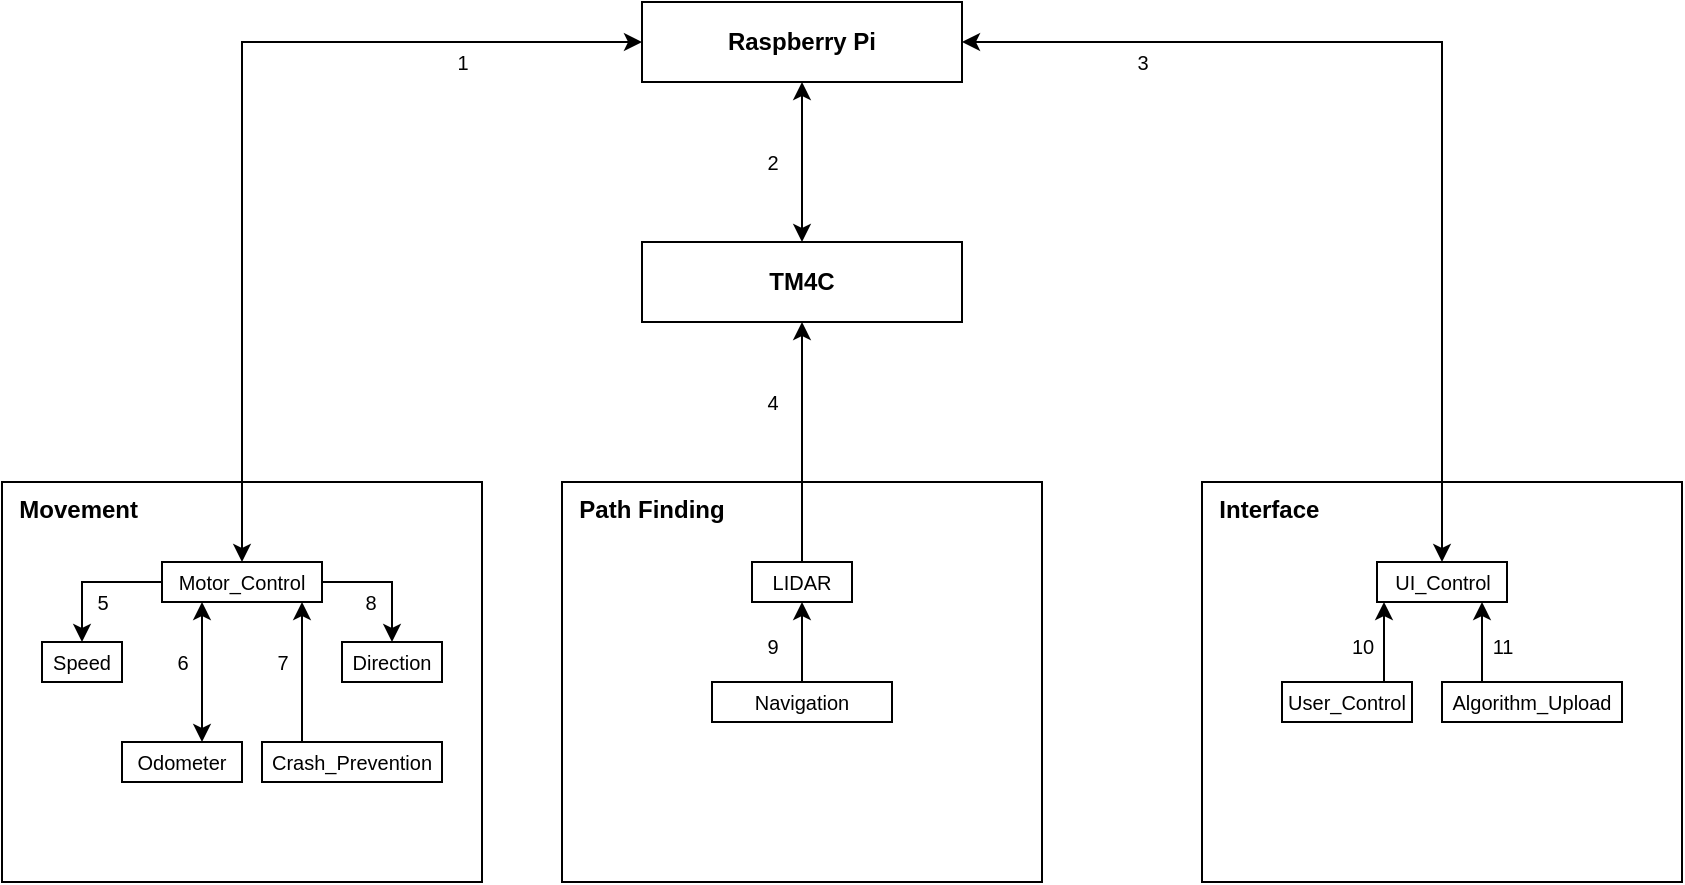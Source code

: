 <mxfile version="24.7.17">
  <diagram name="Page-1" id="trQdiBlen_foMQJMFfYV">
    <mxGraphModel dx="989" dy="582" grid="1" gridSize="10" guides="1" tooltips="1" connect="1" arrows="1" fold="1" page="1" pageScale="1" pageWidth="850" pageHeight="1100" math="0" shadow="0">
      <root>
        <mxCell id="0" />
        <mxCell id="1" parent="0" />
        <mxCell id="0nKidd32OIN0jVX-Ibuc-1" value="Raspberry Pi" style="rounded=0;whiteSpace=wrap;html=1;fontStyle=1" vertex="1" parent="1">
          <mxGeometry x="320" y="160" width="160" height="40" as="geometry" />
        </mxCell>
        <mxCell id="0nKidd32OIN0jVX-Ibuc-32" style="edgeStyle=orthogonalEdgeStyle;rounded=0;orthogonalLoop=1;jettySize=auto;html=1;exitX=0.5;exitY=0;exitDx=0;exitDy=0;entryX=0.5;entryY=1;entryDx=0;entryDy=0;startArrow=classic;startFill=1;" edge="1" parent="1" source="0nKidd32OIN0jVX-Ibuc-2" target="0nKidd32OIN0jVX-Ibuc-1">
          <mxGeometry relative="1" as="geometry" />
        </mxCell>
        <mxCell id="0nKidd32OIN0jVX-Ibuc-2" value="&lt;b&gt;TM4C&lt;/b&gt;" style="rounded=0;whiteSpace=wrap;html=1;" vertex="1" parent="1">
          <mxGeometry x="320" y="280" width="160" height="40" as="geometry" />
        </mxCell>
        <mxCell id="0nKidd32OIN0jVX-Ibuc-4" value="&lt;b&gt;&amp;nbsp; Interface&lt;/b&gt;" style="rounded=0;whiteSpace=wrap;html=1;align=left;verticalAlign=top;" vertex="1" parent="1">
          <mxGeometry x="600" y="400" width="240" height="200" as="geometry" />
        </mxCell>
        <mxCell id="0nKidd32OIN0jVX-Ibuc-9" value="&lt;b&gt;&amp;nbsp; Path Finding&lt;/b&gt;" style="rounded=0;whiteSpace=wrap;html=1;align=left;verticalAlign=top;" vertex="1" parent="1">
          <mxGeometry x="280" y="400" width="240" height="200" as="geometry" />
        </mxCell>
        <mxCell id="0nKidd32OIN0jVX-Ibuc-10" value="&lt;b&gt;&amp;nbsp; Movement&lt;/b&gt;" style="rounded=0;whiteSpace=wrap;html=1;align=left;verticalAlign=top;" vertex="1" parent="1">
          <mxGeometry y="400" width="240" height="200" as="geometry" />
        </mxCell>
        <mxCell id="0nKidd32OIN0jVX-Ibuc-28" style="edgeStyle=orthogonalEdgeStyle;rounded=0;orthogonalLoop=1;jettySize=auto;html=1;exitX=1;exitY=0.5;exitDx=0;exitDy=0;entryX=0.5;entryY=0;entryDx=0;entryDy=0;" edge="1" parent="1" source="0nKidd32OIN0jVX-Ibuc-11" target="0nKidd32OIN0jVX-Ibuc-13">
          <mxGeometry relative="1" as="geometry" />
        </mxCell>
        <mxCell id="0nKidd32OIN0jVX-Ibuc-29" style="edgeStyle=orthogonalEdgeStyle;rounded=0;orthogonalLoop=1;jettySize=auto;html=1;exitX=0;exitY=0.5;exitDx=0;exitDy=0;entryX=0.5;entryY=0;entryDx=0;entryDy=0;" edge="1" parent="1" source="0nKidd32OIN0jVX-Ibuc-11" target="0nKidd32OIN0jVX-Ibuc-12">
          <mxGeometry relative="1" as="geometry" />
        </mxCell>
        <mxCell id="0nKidd32OIN0jVX-Ibuc-11" value="&lt;font style=&quot;font-size: 10px;&quot;&gt;Motor_Control&lt;/font&gt;" style="rounded=0;whiteSpace=wrap;html=1;" vertex="1" parent="1">
          <mxGeometry x="80" y="440" width="80" height="20" as="geometry" />
        </mxCell>
        <mxCell id="0nKidd32OIN0jVX-Ibuc-12" value="&lt;font style=&quot;font-size: 10px;&quot;&gt;Speed&lt;/font&gt;" style="rounded=0;whiteSpace=wrap;html=1;" vertex="1" parent="1">
          <mxGeometry x="20" y="480" width="40" height="20" as="geometry" />
        </mxCell>
        <mxCell id="0nKidd32OIN0jVX-Ibuc-13" value="&lt;font style=&quot;font-size: 10px;&quot;&gt;Direction&lt;/font&gt;" style="rounded=0;whiteSpace=wrap;html=1;" vertex="1" parent="1">
          <mxGeometry x="170" y="480" width="50" height="20" as="geometry" />
        </mxCell>
        <mxCell id="0nKidd32OIN0jVX-Ibuc-14" value="&lt;font style=&quot;font-size: 10px;&quot;&gt;Odometer&lt;/font&gt;" style="rounded=0;whiteSpace=wrap;html=1;" vertex="1" parent="1">
          <mxGeometry x="60" y="530" width="60" height="20" as="geometry" />
        </mxCell>
        <mxCell id="0nKidd32OIN0jVX-Ibuc-15" value="&lt;font style=&quot;font-size: 10px;&quot;&gt;Crash_Prevention&lt;/font&gt;" style="rounded=0;whiteSpace=wrap;html=1;" vertex="1" parent="1">
          <mxGeometry x="130" y="530" width="90" height="20" as="geometry" />
        </mxCell>
        <mxCell id="0nKidd32OIN0jVX-Ibuc-30" style="edgeStyle=orthogonalEdgeStyle;rounded=0;orthogonalLoop=1;jettySize=auto;html=1;exitX=0.5;exitY=0;exitDx=0;exitDy=0;entryX=0.5;entryY=1;entryDx=0;entryDy=0;" edge="1" parent="1" source="0nKidd32OIN0jVX-Ibuc-16" target="0nKidd32OIN0jVX-Ibuc-2">
          <mxGeometry relative="1" as="geometry" />
        </mxCell>
        <mxCell id="0nKidd32OIN0jVX-Ibuc-16" value="&lt;font style=&quot;font-size: 10px;&quot;&gt;LIDAR&lt;/font&gt;" style="rounded=0;whiteSpace=wrap;html=1;" vertex="1" parent="1">
          <mxGeometry x="375" y="440" width="50" height="20" as="geometry" />
        </mxCell>
        <mxCell id="0nKidd32OIN0jVX-Ibuc-31" style="edgeStyle=orthogonalEdgeStyle;rounded=0;orthogonalLoop=1;jettySize=auto;html=1;exitX=0.5;exitY=0;exitDx=0;exitDy=0;entryX=0.5;entryY=1;entryDx=0;entryDy=0;" edge="1" parent="1" source="0nKidd32OIN0jVX-Ibuc-17" target="0nKidd32OIN0jVX-Ibuc-16">
          <mxGeometry relative="1" as="geometry" />
        </mxCell>
        <mxCell id="0nKidd32OIN0jVX-Ibuc-17" value="&lt;font style=&quot;font-size: 10px;&quot;&gt;Navigation&lt;/font&gt;" style="rounded=0;whiteSpace=wrap;html=1;" vertex="1" parent="1">
          <mxGeometry x="355" y="500" width="90" height="20" as="geometry" />
        </mxCell>
        <mxCell id="0nKidd32OIN0jVX-Ibuc-18" value="&lt;font style=&quot;font-size: 10px;&quot;&gt;UI_Control&lt;/font&gt;" style="rounded=0;whiteSpace=wrap;html=1;" vertex="1" parent="1">
          <mxGeometry x="687.5" y="440" width="65" height="20" as="geometry" />
        </mxCell>
        <mxCell id="0nKidd32OIN0jVX-Ibuc-19" value="&lt;font style=&quot;font-size: 10px;&quot;&gt;User_Control&lt;/font&gt;" style="rounded=0;whiteSpace=wrap;html=1;" vertex="1" parent="1">
          <mxGeometry x="640" y="500" width="65" height="20" as="geometry" />
        </mxCell>
        <mxCell id="0nKidd32OIN0jVX-Ibuc-20" value="&lt;font style=&quot;font-size: 10px;&quot;&gt;Algorithm_Upload&lt;/font&gt;" style="rounded=0;whiteSpace=wrap;html=1;" vertex="1" parent="1">
          <mxGeometry x="720" y="500" width="90" height="20" as="geometry" />
        </mxCell>
        <mxCell id="0nKidd32OIN0jVX-Ibuc-23" value="" style="endArrow=classic;html=1;rounded=0;entryX=0.051;entryY=1.003;entryDx=0;entryDy=0;entryPerimeter=0;exitX=0.781;exitY=-0.016;exitDx=0;exitDy=0;exitPerimeter=0;targetPerimeterSpacing=-2;startArrow=none;startFill=0;endFill=1;" edge="1" parent="1">
          <mxGeometry width="50" height="50" relative="1" as="geometry">
            <mxPoint x="691" y="500" as="sourcePoint" />
            <mxPoint x="691" y="460" as="targetPoint" />
          </mxGeometry>
        </mxCell>
        <mxCell id="0nKidd32OIN0jVX-Ibuc-24" value="" style="endArrow=classic;html=1;rounded=0;entryX=0.051;entryY=1.003;entryDx=0;entryDy=0;entryPerimeter=0;exitX=0.781;exitY=-0.016;exitDx=0;exitDy=0;exitPerimeter=0;targetPerimeterSpacing=-2;endFill=1;" edge="1" parent="1">
          <mxGeometry width="50" height="50" relative="1" as="geometry">
            <mxPoint x="740" y="500" as="sourcePoint" />
            <mxPoint x="740" y="460" as="targetPoint" />
          </mxGeometry>
        </mxCell>
        <mxCell id="0nKidd32OIN0jVX-Ibuc-26" value="" style="endArrow=classic;html=1;rounded=0;entryX=0.051;entryY=1.003;entryDx=0;entryDy=0;entryPerimeter=0;exitX=0.781;exitY=-0.016;exitDx=0;exitDy=0;exitPerimeter=0;targetPerimeterSpacing=-2;startArrow=none;startFill=0;endFill=1;" edge="1" parent="1">
          <mxGeometry width="50" height="50" relative="1" as="geometry">
            <mxPoint x="150" y="530" as="sourcePoint" />
            <mxPoint x="150" y="460" as="targetPoint" />
          </mxGeometry>
        </mxCell>
        <mxCell id="0nKidd32OIN0jVX-Ibuc-27" value="" style="endArrow=classic;html=1;rounded=0;entryX=0.051;entryY=1.003;entryDx=0;entryDy=0;entryPerimeter=0;exitX=0.781;exitY=-0.016;exitDx=0;exitDy=0;exitPerimeter=0;targetPerimeterSpacing=-2;startArrow=classic;startFill=1;endFill=1;" edge="1" parent="1">
          <mxGeometry width="50" height="50" relative="1" as="geometry">
            <mxPoint x="100" y="530" as="sourcePoint" />
            <mxPoint x="100" y="460" as="targetPoint" />
          </mxGeometry>
        </mxCell>
        <mxCell id="0nKidd32OIN0jVX-Ibuc-34" style="edgeStyle=orthogonalEdgeStyle;rounded=0;orthogonalLoop=1;jettySize=auto;html=1;exitX=0;exitY=0.5;exitDx=0;exitDy=0;entryX=0.5;entryY=0;entryDx=0;entryDy=0;startArrow=classic;startFill=1;" edge="1" parent="1" source="0nKidd32OIN0jVX-Ibuc-1" target="0nKidd32OIN0jVX-Ibuc-11">
          <mxGeometry relative="1" as="geometry">
            <mxPoint x="300" y="180" as="sourcePoint" />
            <mxPoint x="160" y="370" as="targetPoint" />
          </mxGeometry>
        </mxCell>
        <mxCell id="0nKidd32OIN0jVX-Ibuc-37" style="edgeStyle=orthogonalEdgeStyle;rounded=0;orthogonalLoop=1;jettySize=auto;html=1;exitX=1;exitY=0.5;exitDx=0;exitDy=0;entryX=0.5;entryY=0;entryDx=0;entryDy=0;startArrow=classic;startFill=1;" edge="1" parent="1" source="0nKidd32OIN0jVX-Ibuc-1" target="0nKidd32OIN0jVX-Ibuc-18">
          <mxGeometry relative="1" as="geometry">
            <mxPoint x="490" y="190" as="sourcePoint" />
            <mxPoint x="730" y="370" as="targetPoint" />
          </mxGeometry>
        </mxCell>
        <mxCell id="0nKidd32OIN0jVX-Ibuc-38" value="&lt;font style=&quot;font-size: 10px;&quot;&gt;10&lt;/font&gt;" style="text;html=1;align=center;verticalAlign=middle;resizable=0;points=[];autosize=1;strokeColor=none;fillColor=none;spacing=-3;" vertex="1" parent="1">
          <mxGeometry x="670" y="472" width="20" height="20" as="geometry" />
        </mxCell>
        <mxCell id="0nKidd32OIN0jVX-Ibuc-39" value="&lt;font style=&quot;font-size: 10px;&quot;&gt;11&lt;/font&gt;" style="text;html=1;align=center;verticalAlign=middle;resizable=0;points=[];autosize=1;strokeColor=none;fillColor=none;spacing=-3;" vertex="1" parent="1">
          <mxGeometry x="740" y="472" width="20" height="20" as="geometry" />
        </mxCell>
        <mxCell id="0nKidd32OIN0jVX-Ibuc-40" value="&lt;font style=&quot;font-size: 10px;&quot;&gt;3&lt;/font&gt;" style="text;html=1;align=center;verticalAlign=middle;resizable=0;points=[];autosize=1;strokeColor=none;fillColor=none;spacing=-3;" vertex="1" parent="1">
          <mxGeometry x="560" y="180" width="20" height="20" as="geometry" />
        </mxCell>
        <mxCell id="0nKidd32OIN0jVX-Ibuc-41" value="&lt;font style=&quot;font-size: 10px;&quot;&gt;1&lt;/font&gt;" style="text;html=1;align=center;verticalAlign=middle;resizable=0;points=[];autosize=1;strokeColor=none;fillColor=none;spacing=-3;" vertex="1" parent="1">
          <mxGeometry x="220" y="180" width="20" height="20" as="geometry" />
        </mxCell>
        <mxCell id="0nKidd32OIN0jVX-Ibuc-42" value="&lt;font style=&quot;font-size: 10px;&quot;&gt;2&lt;/font&gt;" style="text;html=1;align=center;verticalAlign=middle;resizable=0;points=[];autosize=1;strokeColor=none;fillColor=none;spacing=-3;" vertex="1" parent="1">
          <mxGeometry x="375" y="230" width="20" height="20" as="geometry" />
        </mxCell>
        <mxCell id="0nKidd32OIN0jVX-Ibuc-43" value="&lt;font style=&quot;font-size: 10px;&quot;&gt;4&lt;/font&gt;" style="text;html=1;align=center;verticalAlign=middle;resizable=0;points=[];autosize=1;strokeColor=none;fillColor=none;spacing=-3;" vertex="1" parent="1">
          <mxGeometry x="375" y="350" width="20" height="20" as="geometry" />
        </mxCell>
        <mxCell id="0nKidd32OIN0jVX-Ibuc-44" value="&lt;font style=&quot;font-size: 10px;&quot;&gt;9&lt;/font&gt;" style="text;html=1;align=center;verticalAlign=middle;resizable=0;points=[];autosize=1;strokeColor=none;fillColor=none;spacing=-3;" vertex="1" parent="1">
          <mxGeometry x="375" y="472" width="20" height="20" as="geometry" />
        </mxCell>
        <mxCell id="0nKidd32OIN0jVX-Ibuc-45" value="&lt;font style=&quot;font-size: 10px;&quot;&gt;5&lt;/font&gt;" style="text;html=1;align=center;verticalAlign=middle;resizable=0;points=[];autosize=1;strokeColor=none;fillColor=none;spacing=-3;" vertex="1" parent="1">
          <mxGeometry x="40" y="450" width="20" height="20" as="geometry" />
        </mxCell>
        <mxCell id="0nKidd32OIN0jVX-Ibuc-46" value="&lt;font style=&quot;font-size: 10px;&quot;&gt;8&lt;/font&gt;" style="text;html=1;align=center;verticalAlign=middle;resizable=0;points=[];autosize=1;strokeColor=none;fillColor=none;spacing=-3;" vertex="1" parent="1">
          <mxGeometry x="174" y="450" width="20" height="20" as="geometry" />
        </mxCell>
        <mxCell id="0nKidd32OIN0jVX-Ibuc-47" value="&lt;font style=&quot;font-size: 10px;&quot;&gt;7&lt;/font&gt;" style="text;html=1;align=center;verticalAlign=middle;resizable=0;points=[];autosize=1;strokeColor=none;fillColor=none;spacing=-3;" vertex="1" parent="1">
          <mxGeometry x="130" y="480" width="20" height="20" as="geometry" />
        </mxCell>
        <mxCell id="0nKidd32OIN0jVX-Ibuc-48" value="&lt;font style=&quot;font-size: 10px;&quot;&gt;6&lt;/font&gt;" style="text;html=1;align=center;verticalAlign=middle;resizable=0;points=[];autosize=1;strokeColor=none;fillColor=none;spacing=-3;" vertex="1" parent="1">
          <mxGeometry x="80" y="480" width="20" height="20" as="geometry" />
        </mxCell>
      </root>
    </mxGraphModel>
  </diagram>
</mxfile>
